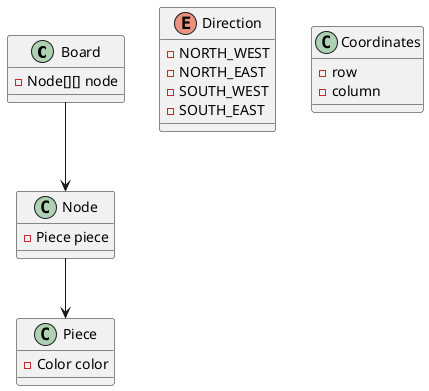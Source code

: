 @startuml
'https://plantuml.com/class-diagram


class Board {
    - Node[][] node
}

class Node {
    - Piece piece
}

class Piece {
    - Color color
}

enum Direction {
    - NORTH_WEST
    - NORTH_EAST
    - SOUTH_WEST
    - SOUTH_EAST
}

Class Coordinates {
    - row
    - column
}
Board --> Node
Node --> Piece



@enduml